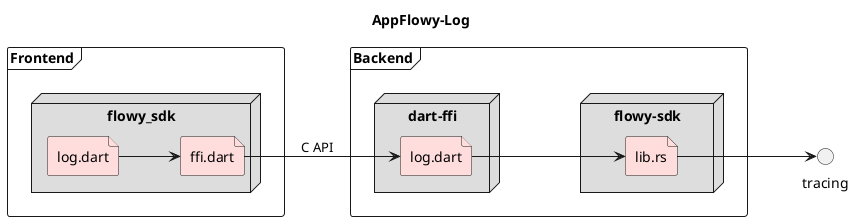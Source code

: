 @startuml AppFlowy-Log
title AppFlowy-Log
left to right direction

frame Frontend {
    node "flowy_sdk" #DDDDDD {
        file dart_log as "log.dart" #FFDDDD
        file dart_ffi as "ffi.dart" #FFDDDD
    }
}

frame Backend {
    node "dart-ffi" #DDDDDD {
        file rust_dart_ffi as "log.dart" #FFDDDD
    }
    node "flowy-sdk" #DDDDDD {
        file flowy_sdk_lib as "lib.rs" #FFDDDD
    }
}

dart_log --> dart_ffi
dart_ffi --> rust_dart_ffi: C API
rust_dart_ffi --> flowy_sdk_lib
flowy_sdk_lib --> tracing
@enduml

